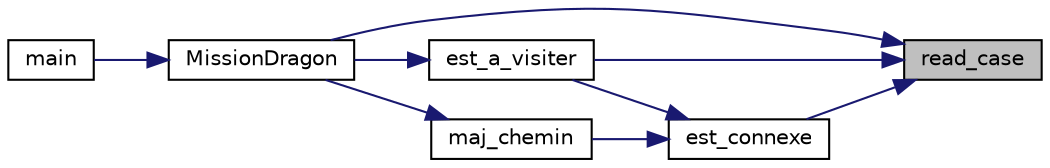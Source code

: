 digraph "read_case"
{
 // LATEX_PDF_SIZE
  edge [fontname="Helvetica",fontsize="10",labelfontname="Helvetica",labelfontsize="10"];
  node [fontname="Helvetica",fontsize="10",shape=record];
  rankdir="RL";
  Node1 [label="read_case",height=0.2,width=0.4,color="black", fillcolor="grey75", style="filled", fontcolor="black",tooltip="Lire une case."];
  Node1 -> Node2 [dir="back",color="midnightblue",fontsize="10",style="solid"];
  Node2 [label="est_a_visiter",height=0.2,width=0.4,color="black", fillcolor="white", style="filled",URL="$labyrinthe_8h.html#a800b6334aa2f3fc21ee47c2f6161f0cd",tooltip="Vérifie si une case est à visiter ou non."];
  Node2 -> Node3 [dir="back",color="midnightblue",fontsize="10",style="solid"];
  Node3 [label="MissionDragon",height=0.2,width=0.4,color="black", fillcolor="white", style="filled",URL="$laby_game_8h.html#aaf229a2ed61a835a28258b1a8e588be5",tooltip="Parcours du labyrinthe par le dragon."];
  Node3 -> Node4 [dir="back",color="midnightblue",fontsize="10",style="solid"];
  Node4 [label="main",height=0.2,width=0.4,color="black", fillcolor="white", style="filled",URL="$main_8cpp.html#ae66f6b31b5ad750f1fe042a706a4e3d4",tooltip=" "];
  Node1 -> Node5 [dir="back",color="midnightblue",fontsize="10",style="solid"];
  Node5 [label="est_connexe",height=0.2,width=0.4,color="black", fillcolor="white", style="filled",URL="$labyrinthe_8h.html#ab2f6f53e3989cc85f0cd055c769fa464",tooltip="Vérifie si une case est connexe à une autre (si on peut passer de l'une à l'autre)"];
  Node5 -> Node2 [dir="back",color="midnightblue",fontsize="10",style="solid"];
  Node5 -> Node6 [dir="back",color="midnightblue",fontsize="10",style="solid"];
  Node6 [label="maj_chemin",height=0.2,width=0.4,color="black", fillcolor="white", style="filled",URL="$laby_game_8cpp.html#adec24760babd442c43aace3b514d7a5d",tooltip="Met à jour la pile contenant les coordonnées du chemin du dragon."];
  Node6 -> Node3 [dir="back",color="midnightblue",fontsize="10",style="solid"];
  Node1 -> Node3 [dir="back",color="midnightblue",fontsize="10",style="solid"];
}
